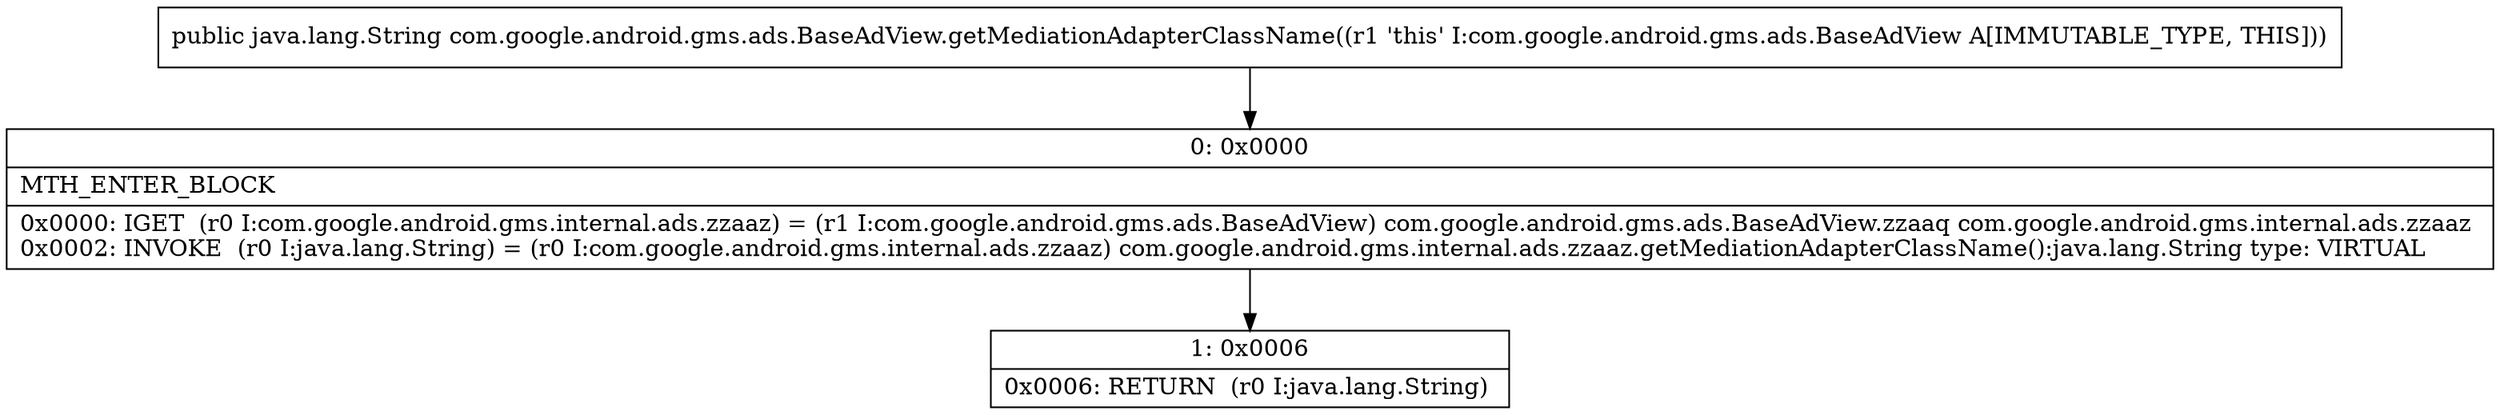 digraph "CFG forcom.google.android.gms.ads.BaseAdView.getMediationAdapterClassName()Ljava\/lang\/String;" {
Node_0 [shape=record,label="{0\:\ 0x0000|MTH_ENTER_BLOCK\l|0x0000: IGET  (r0 I:com.google.android.gms.internal.ads.zzaaz) = (r1 I:com.google.android.gms.ads.BaseAdView) com.google.android.gms.ads.BaseAdView.zzaaq com.google.android.gms.internal.ads.zzaaz \l0x0002: INVOKE  (r0 I:java.lang.String) = (r0 I:com.google.android.gms.internal.ads.zzaaz) com.google.android.gms.internal.ads.zzaaz.getMediationAdapterClassName():java.lang.String type: VIRTUAL \l}"];
Node_1 [shape=record,label="{1\:\ 0x0006|0x0006: RETURN  (r0 I:java.lang.String) \l}"];
MethodNode[shape=record,label="{public java.lang.String com.google.android.gms.ads.BaseAdView.getMediationAdapterClassName((r1 'this' I:com.google.android.gms.ads.BaseAdView A[IMMUTABLE_TYPE, THIS])) }"];
MethodNode -> Node_0;
Node_0 -> Node_1;
}

